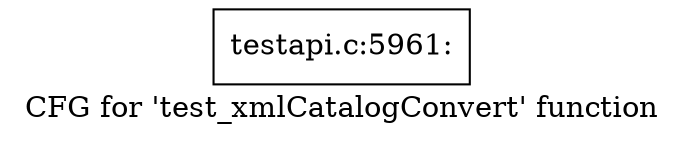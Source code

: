 digraph "CFG for 'test_xmlCatalogConvert' function" {
	label="CFG for 'test_xmlCatalogConvert' function";

	Node0x43a64a0 [shape=record,label="{testapi.c:5961:}"];
}

